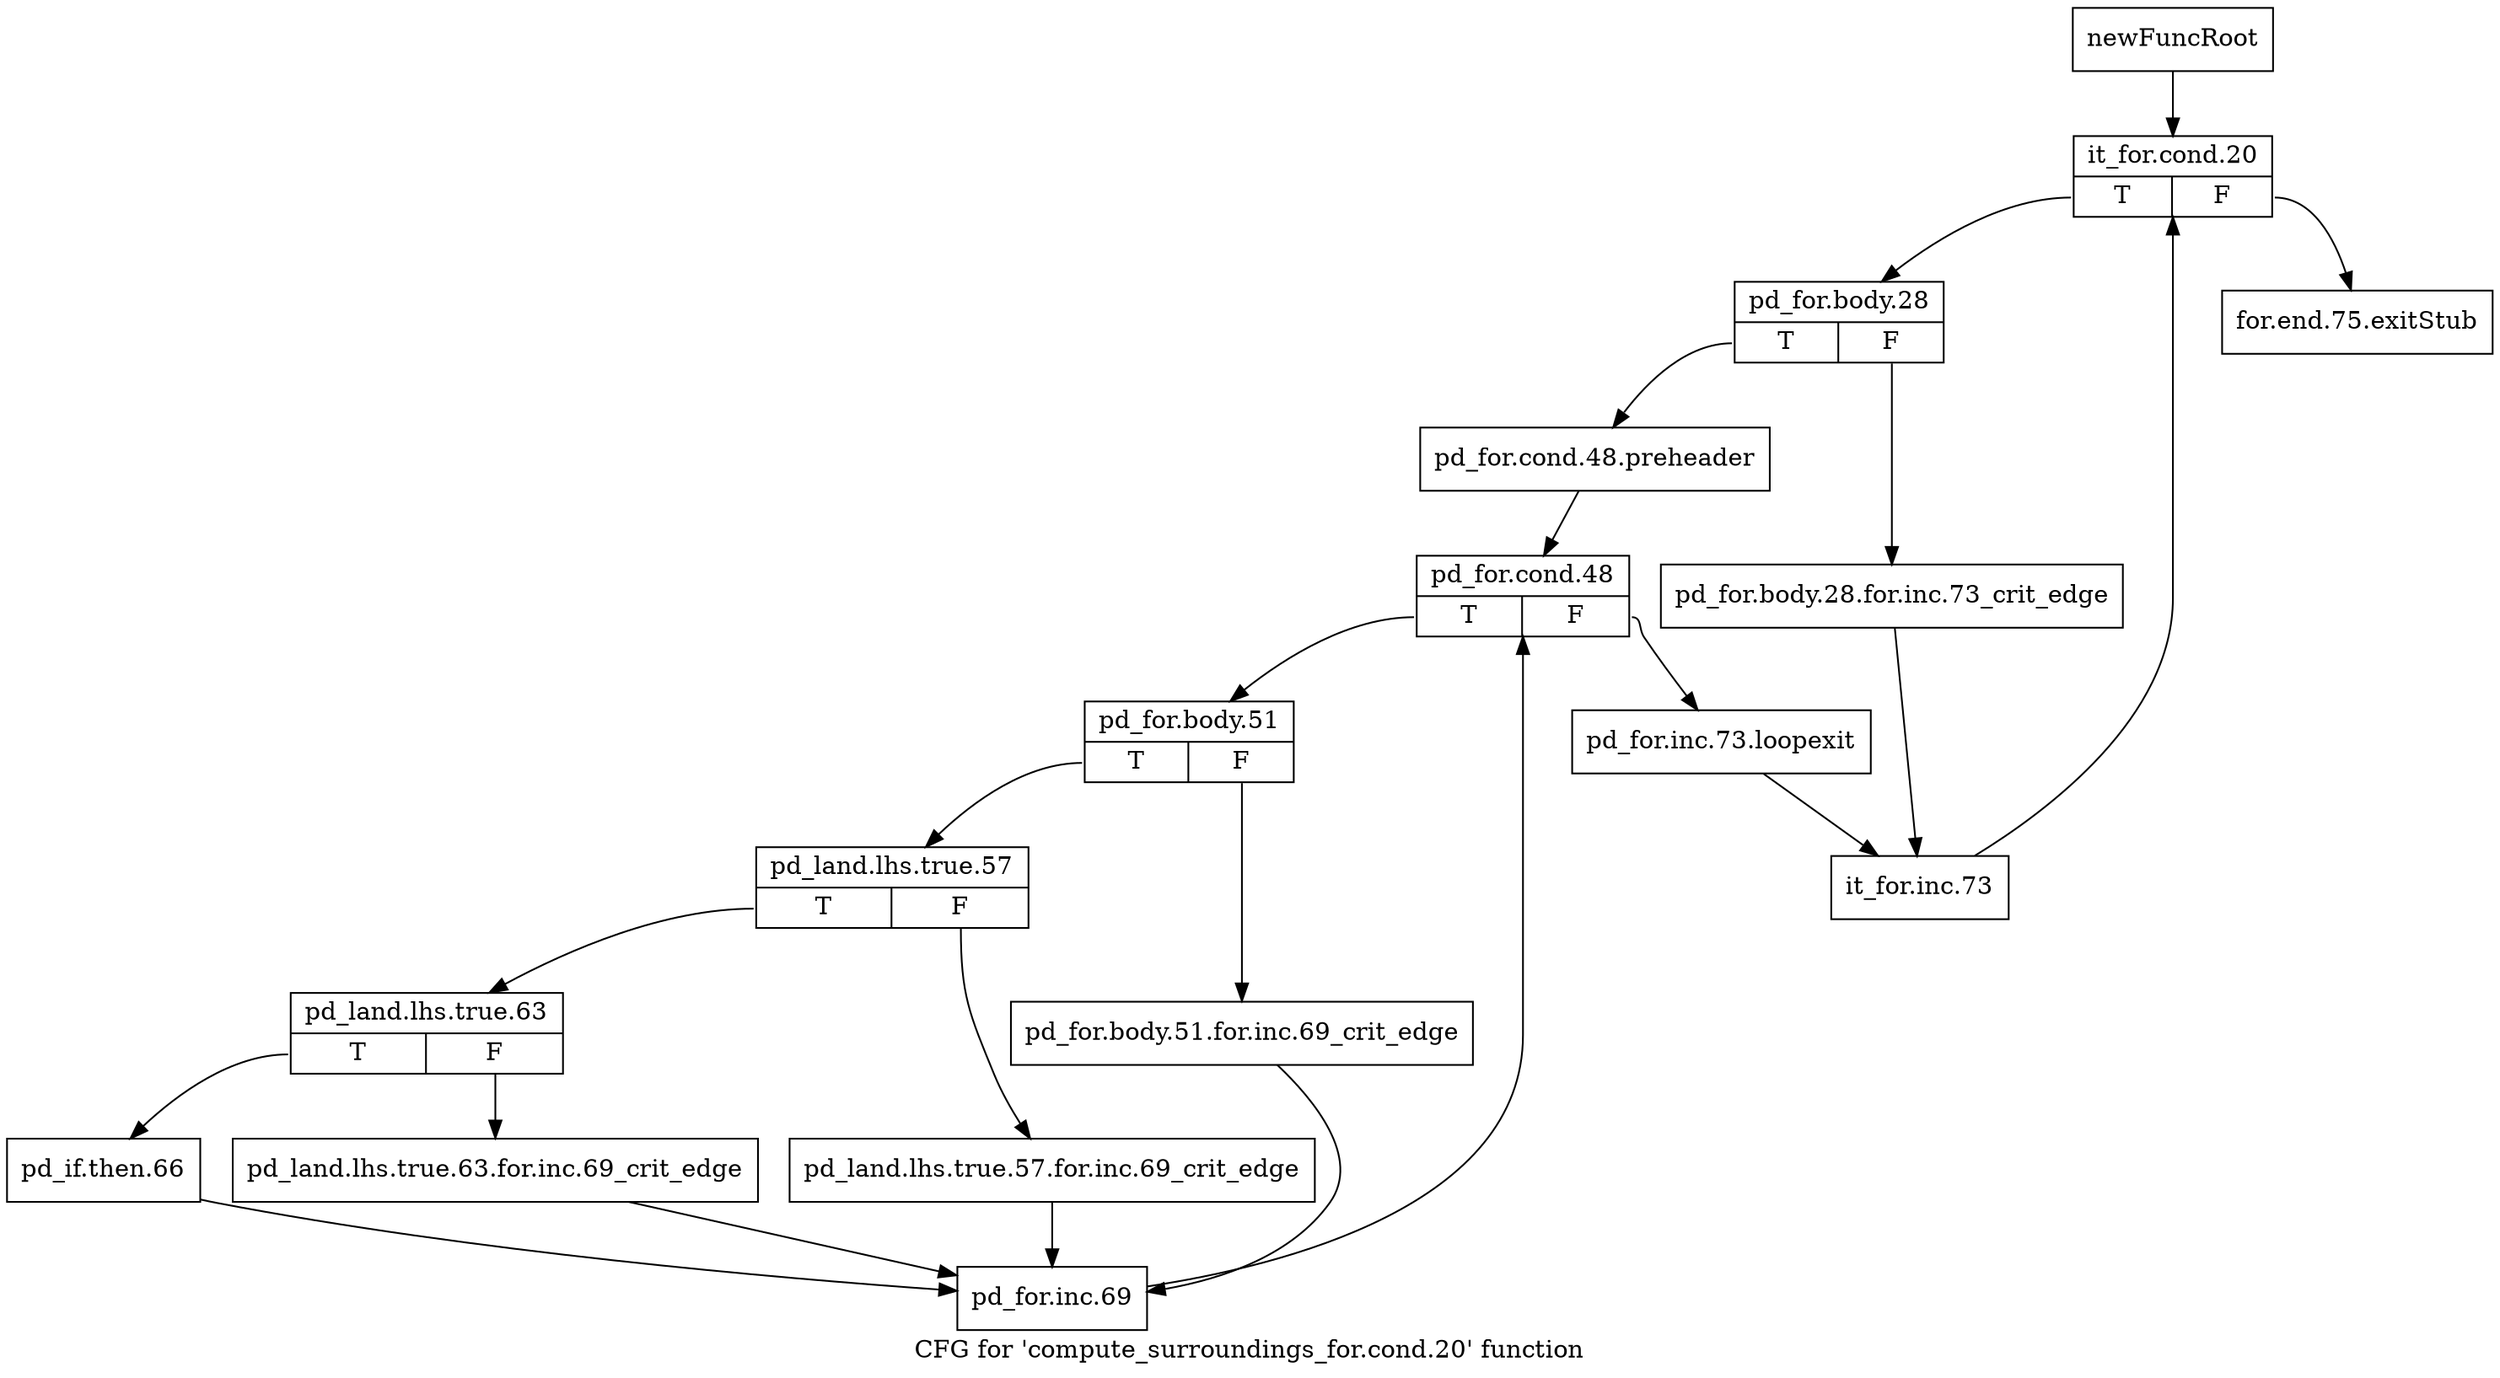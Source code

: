 digraph "CFG for 'compute_surroundings_for.cond.20' function" {
	label="CFG for 'compute_surroundings_for.cond.20' function";

	Node0x47a5130 [shape=record,label="{newFuncRoot}"];
	Node0x47a5130 -> Node0x47a51d0;
	Node0x47a5180 [shape=record,label="{for.end.75.exitStub}"];
	Node0x47a51d0 [shape=record,label="{it_for.cond.20|{<s0>T|<s1>F}}"];
	Node0x47a51d0:s0 -> Node0x47a5220;
	Node0x47a51d0:s1 -> Node0x47a5180;
	Node0x47a5220 [shape=record,label="{pd_for.body.28|{<s0>T|<s1>F}}"];
	Node0x47a5220:s0 -> Node0x47a52c0;
	Node0x47a5220:s1 -> Node0x47a5270;
	Node0x47a5270 [shape=record,label="{pd_for.body.28.for.inc.73_crit_edge}"];
	Node0x47a5270 -> Node0x47a53b0;
	Node0x47a52c0 [shape=record,label="{pd_for.cond.48.preheader}"];
	Node0x47a52c0 -> Node0x47a5310;
	Node0x47a5310 [shape=record,label="{pd_for.cond.48|{<s0>T|<s1>F}}"];
	Node0x47a5310:s0 -> Node0x47a5400;
	Node0x47a5310:s1 -> Node0x47a5360;
	Node0x47a5360 [shape=record,label="{pd_for.inc.73.loopexit}"];
	Node0x47a5360 -> Node0x47a53b0;
	Node0x47a53b0 [shape=record,label="{it_for.inc.73}"];
	Node0x47a53b0 -> Node0x47a51d0;
	Node0x47a5400 [shape=record,label="{pd_for.body.51|{<s0>T|<s1>F}}"];
	Node0x47a5400:s0 -> Node0x47a54a0;
	Node0x47a5400:s1 -> Node0x47a5450;
	Node0x47a5450 [shape=record,label="{pd_for.body.51.for.inc.69_crit_edge}"];
	Node0x47a5450 -> Node0x47a5630;
	Node0x47a54a0 [shape=record,label="{pd_land.lhs.true.57|{<s0>T|<s1>F}}"];
	Node0x47a54a0:s0 -> Node0x47a5540;
	Node0x47a54a0:s1 -> Node0x47a54f0;
	Node0x47a54f0 [shape=record,label="{pd_land.lhs.true.57.for.inc.69_crit_edge}"];
	Node0x47a54f0 -> Node0x47a5630;
	Node0x47a5540 [shape=record,label="{pd_land.lhs.true.63|{<s0>T|<s1>F}}"];
	Node0x47a5540:s0 -> Node0x47a55e0;
	Node0x47a5540:s1 -> Node0x47a5590;
	Node0x47a5590 [shape=record,label="{pd_land.lhs.true.63.for.inc.69_crit_edge}"];
	Node0x47a5590 -> Node0x47a5630;
	Node0x47a55e0 [shape=record,label="{pd_if.then.66}"];
	Node0x47a55e0 -> Node0x47a5630;
	Node0x47a5630 [shape=record,label="{pd_for.inc.69}"];
	Node0x47a5630 -> Node0x47a5310;
}
